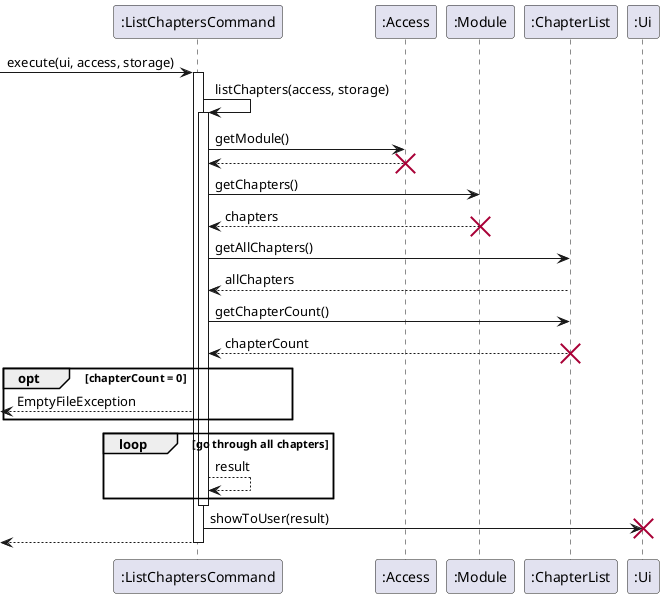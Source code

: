 @startuml
-> ":ListChaptersCommand" : execute(ui, access, storage)
activate ":ListChaptersCommand"
":ListChaptersCommand" -> ":ListChaptersCommand" : listChapters(access, storage)
activate ":ListChaptersCommand"
":ListChaptersCommand" -> ":Access" : getModule()
":ListChaptersCommand" <-- ":Access"
destroy ":Access"
":ListChaptersCommand" -> ":Module" : getChapters()
":ListChaptersCommand" <-- ":Module" : chapters
destroy ":Module"
":ListChaptersCommand" -> ":ChapterList" : getAllChapters()
":ListChaptersCommand" <-- ":ChapterList" : allChapters
":ListChaptersCommand" -> ":ChapterList" : getChapterCount()
":ListChaptersCommand" <-- ":ChapterList" : chapterCount
destroy ":ChapterList"
opt chapterCount = 0
    <-- ":ListChaptersCommand" : EmptyFileException
end
loop go through all chapters
":ListChaptersCommand" --> ":ListChaptersCommand" : result
end
deactivate ":ListChaptersCommand"
":ListChaptersCommand" -> ":Ui" : showToUser(result)
destroy ":Ui"
<-- ":ListChaptersCommand"
deactivate ":ListChaptersCommand"
@enduml
